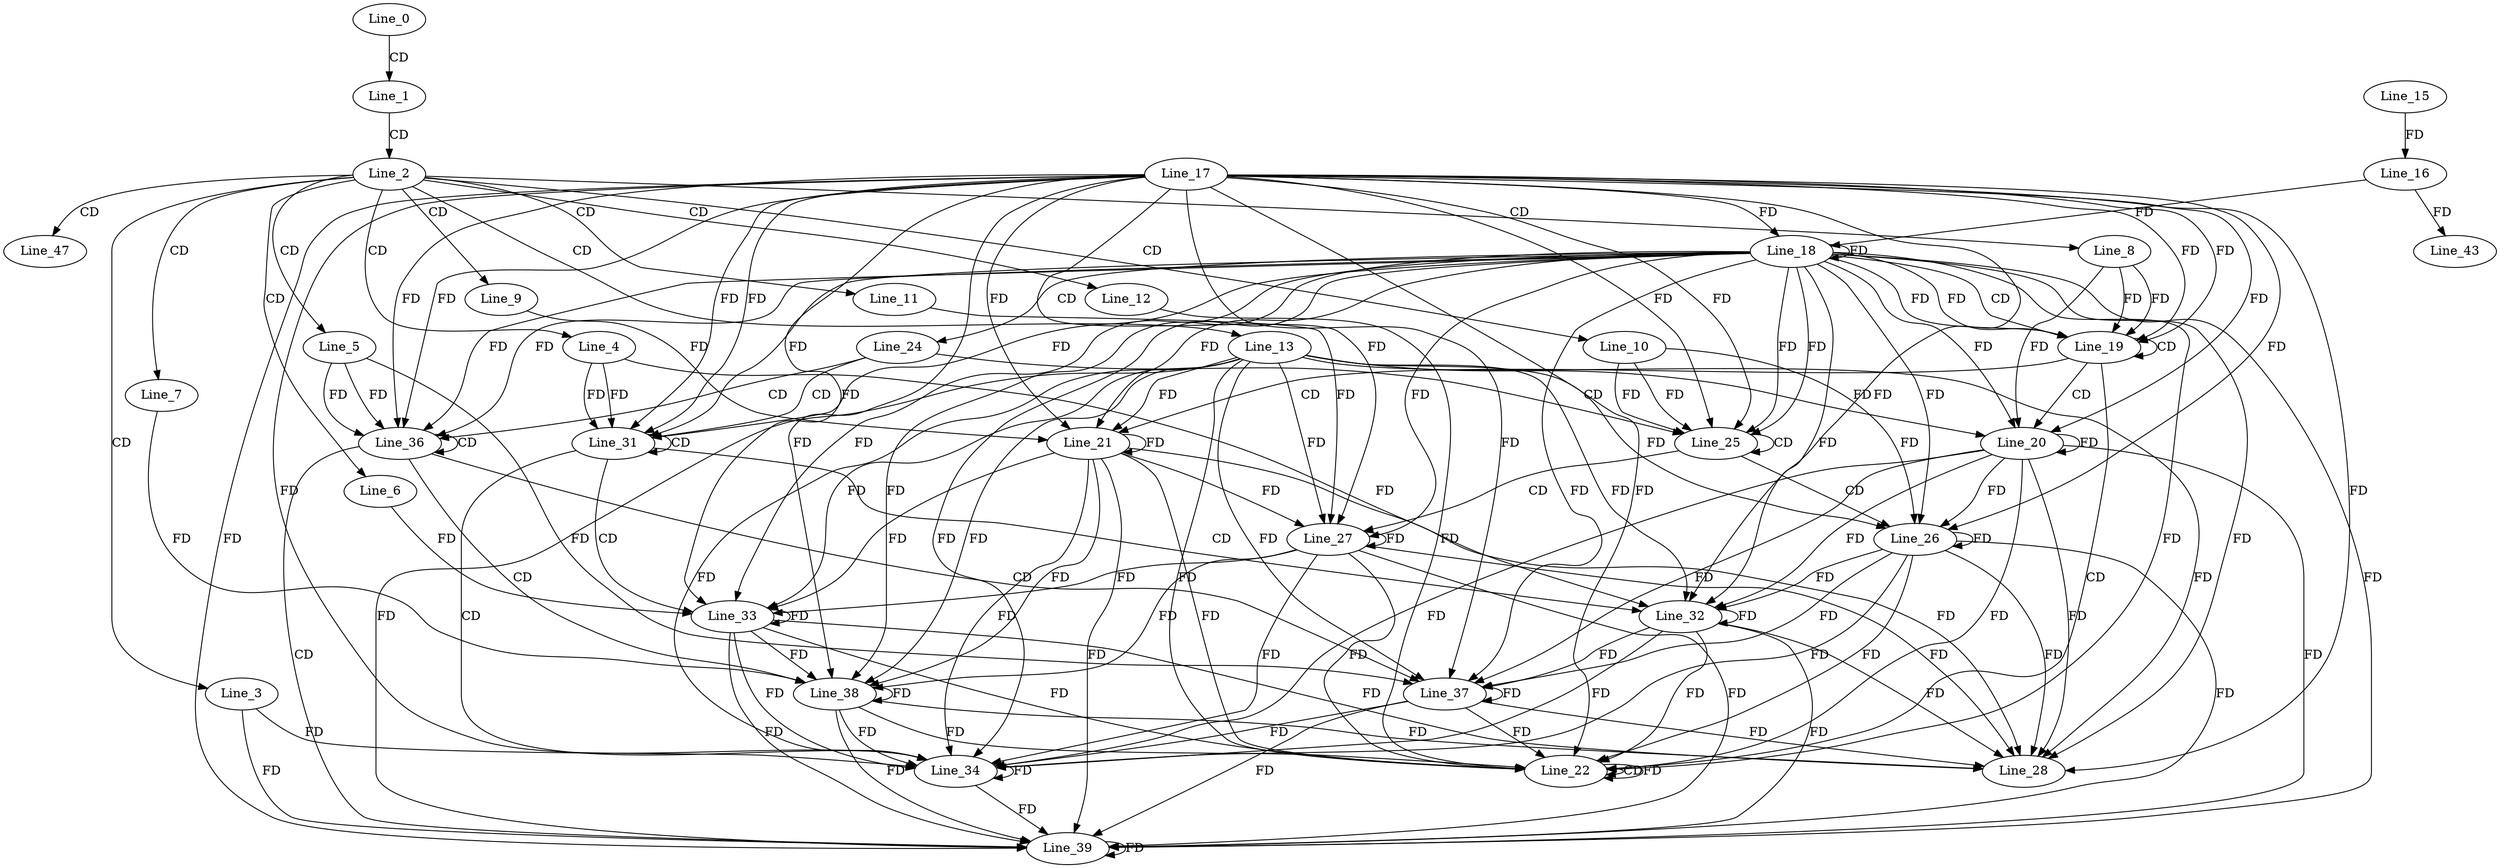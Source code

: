 digraph G {
  Line_0;
  Line_1;
  Line_2;
  Line_3;
  Line_4;
  Line_5;
  Line_6;
  Line_7;
  Line_8;
  Line_9;
  Line_10;
  Line_11;
  Line_12;
  Line_13;
  Line_15;
  Line_16;
  Line_18;
  Line_17;
  Line_18;
  Line_16;
  Line_18;
  Line_19;
  Line_19;
  Line_20;
  Line_20;
  Line_20;
  Line_21;
  Line_21;
  Line_22;
  Line_22;
  Line_22;
  Line_24;
  Line_25;
  Line_25;
  Line_26;
  Line_26;
  Line_26;
  Line_27;
  Line_27;
  Line_28;
  Line_31;
  Line_31;
  Line_32;
  Line_32;
  Line_32;
  Line_33;
  Line_33;
  Line_34;
  Line_34;
  Line_36;
  Line_36;
  Line_37;
  Line_37;
  Line_37;
  Line_38;
  Line_38;
  Line_39;
  Line_39;
  Line_39;
  Line_43;
  Line_47;
  Line_0 -> Line_1 [ label="CD" ];
  Line_1 -> Line_2 [ label="CD" ];
  Line_2 -> Line_3 [ label="CD" ];
  Line_2 -> Line_4 [ label="CD" ];
  Line_2 -> Line_5 [ label="CD" ];
  Line_2 -> Line_6 [ label="CD" ];
  Line_2 -> Line_7 [ label="CD" ];
  Line_2 -> Line_8 [ label="CD" ];
  Line_2 -> Line_9 [ label="CD" ];
  Line_2 -> Line_10 [ label="CD" ];
  Line_2 -> Line_11 [ label="CD" ];
  Line_2 -> Line_12 [ label="CD" ];
  Line_2 -> Line_13 [ label="CD" ];
  Line_15 -> Line_16 [ label="FD" ];
  Line_18 -> Line_18 [ label="FD" ];
  Line_17 -> Line_18 [ label="FD" ];
  Line_16 -> Line_18 [ label="FD" ];
  Line_18 -> Line_19 [ label="CD" ];
  Line_18 -> Line_19 [ label="FD" ];
  Line_17 -> Line_19 [ label="FD" ];
  Line_8 -> Line_19 [ label="FD" ];
  Line_19 -> Line_19 [ label="CD" ];
  Line_18 -> Line_19 [ label="FD" ];
  Line_17 -> Line_19 [ label="FD" ];
  Line_8 -> Line_19 [ label="FD" ];
  Line_19 -> Line_20 [ label="CD" ];
  Line_20 -> Line_20 [ label="FD" ];
  Line_13 -> Line_20 [ label="FD" ];
  Line_18 -> Line_20 [ label="FD" ];
  Line_17 -> Line_20 [ label="FD" ];
  Line_8 -> Line_20 [ label="FD" ];
  Line_19 -> Line_21 [ label="CD" ];
  Line_21 -> Line_21 [ label="FD" ];
  Line_13 -> Line_21 [ label="FD" ];
  Line_18 -> Line_21 [ label="FD" ];
  Line_17 -> Line_21 [ label="FD" ];
  Line_9 -> Line_21 [ label="FD" ];
  Line_19 -> Line_22 [ label="CD" ];
  Line_18 -> Line_22 [ label="FD" ];
  Line_17 -> Line_22 [ label="FD" ];
  Line_20 -> Line_22 [ label="FD" ];
  Line_13 -> Line_22 [ label="FD" ];
  Line_21 -> Line_22 [ label="FD" ];
  Line_22 -> Line_22 [ label="CD" ];
  Line_22 -> Line_22 [ label="FD" ];
  Line_12 -> Line_22 [ label="FD" ];
  Line_18 -> Line_24 [ label="CD" ];
  Line_24 -> Line_25 [ label="CD" ];
  Line_18 -> Line_25 [ label="FD" ];
  Line_17 -> Line_25 [ label="FD" ];
  Line_10 -> Line_25 [ label="FD" ];
  Line_25 -> Line_25 [ label="CD" ];
  Line_18 -> Line_25 [ label="FD" ];
  Line_17 -> Line_25 [ label="FD" ];
  Line_10 -> Line_25 [ label="FD" ];
  Line_25 -> Line_26 [ label="CD" ];
  Line_20 -> Line_26 [ label="FD" ];
  Line_26 -> Line_26 [ label="FD" ];
  Line_13 -> Line_26 [ label="FD" ];
  Line_18 -> Line_26 [ label="FD" ];
  Line_17 -> Line_26 [ label="FD" ];
  Line_10 -> Line_26 [ label="FD" ];
  Line_25 -> Line_27 [ label="CD" ];
  Line_21 -> Line_27 [ label="FD" ];
  Line_27 -> Line_27 [ label="FD" ];
  Line_13 -> Line_27 [ label="FD" ];
  Line_18 -> Line_27 [ label="FD" ];
  Line_17 -> Line_27 [ label="FD" ];
  Line_11 -> Line_27 [ label="FD" ];
  Line_18 -> Line_28 [ label="FD" ];
  Line_17 -> Line_28 [ label="FD" ];
  Line_20 -> Line_28 [ label="FD" ];
  Line_26 -> Line_28 [ label="FD" ];
  Line_13 -> Line_28 [ label="FD" ];
  Line_21 -> Line_28 [ label="FD" ];
  Line_27 -> Line_28 [ label="FD" ];
  Line_24 -> Line_31 [ label="CD" ];
  Line_18 -> Line_31 [ label="FD" ];
  Line_17 -> Line_31 [ label="FD" ];
  Line_4 -> Line_31 [ label="FD" ];
  Line_31 -> Line_31 [ label="CD" ];
  Line_18 -> Line_31 [ label="FD" ];
  Line_17 -> Line_31 [ label="FD" ];
  Line_4 -> Line_31 [ label="FD" ];
  Line_31 -> Line_32 [ label="CD" ];
  Line_20 -> Line_32 [ label="FD" ];
  Line_26 -> Line_32 [ label="FD" ];
  Line_32 -> Line_32 [ label="FD" ];
  Line_13 -> Line_32 [ label="FD" ];
  Line_18 -> Line_32 [ label="FD" ];
  Line_17 -> Line_32 [ label="FD" ];
  Line_4 -> Line_32 [ label="FD" ];
  Line_31 -> Line_33 [ label="CD" ];
  Line_21 -> Line_33 [ label="FD" ];
  Line_27 -> Line_33 [ label="FD" ];
  Line_33 -> Line_33 [ label="FD" ];
  Line_13 -> Line_33 [ label="FD" ];
  Line_18 -> Line_33 [ label="FD" ];
  Line_17 -> Line_33 [ label="FD" ];
  Line_6 -> Line_33 [ label="FD" ];
  Line_31 -> Line_34 [ label="CD" ];
  Line_34 -> Line_34 [ label="FD" ];
  Line_3 -> Line_34 [ label="FD" ];
  Line_18 -> Line_34 [ label="FD" ];
  Line_17 -> Line_34 [ label="FD" ];
  Line_20 -> Line_34 [ label="FD" ];
  Line_26 -> Line_34 [ label="FD" ];
  Line_32 -> Line_34 [ label="FD" ];
  Line_13 -> Line_34 [ label="FD" ];
  Line_21 -> Line_34 [ label="FD" ];
  Line_27 -> Line_34 [ label="FD" ];
  Line_33 -> Line_34 [ label="FD" ];
  Line_24 -> Line_36 [ label="CD" ];
  Line_18 -> Line_36 [ label="FD" ];
  Line_17 -> Line_36 [ label="FD" ];
  Line_5 -> Line_36 [ label="FD" ];
  Line_36 -> Line_36 [ label="CD" ];
  Line_18 -> Line_36 [ label="FD" ];
  Line_17 -> Line_36 [ label="FD" ];
  Line_5 -> Line_36 [ label="FD" ];
  Line_36 -> Line_37 [ label="CD" ];
  Line_20 -> Line_37 [ label="FD" ];
  Line_26 -> Line_37 [ label="FD" ];
  Line_32 -> Line_37 [ label="FD" ];
  Line_37 -> Line_37 [ label="FD" ];
  Line_13 -> Line_37 [ label="FD" ];
  Line_18 -> Line_37 [ label="FD" ];
  Line_17 -> Line_37 [ label="FD" ];
  Line_5 -> Line_37 [ label="FD" ];
  Line_36 -> Line_38 [ label="CD" ];
  Line_21 -> Line_38 [ label="FD" ];
  Line_27 -> Line_38 [ label="FD" ];
  Line_33 -> Line_38 [ label="FD" ];
  Line_38 -> Line_38 [ label="FD" ];
  Line_13 -> Line_38 [ label="FD" ];
  Line_18 -> Line_38 [ label="FD" ];
  Line_17 -> Line_38 [ label="FD" ];
  Line_7 -> Line_38 [ label="FD" ];
  Line_36 -> Line_39 [ label="CD" ];
  Line_34 -> Line_39 [ label="FD" ];
  Line_39 -> Line_39 [ label="FD" ];
  Line_3 -> Line_39 [ label="FD" ];
  Line_18 -> Line_39 [ label="FD" ];
  Line_17 -> Line_39 [ label="FD" ];
  Line_20 -> Line_39 [ label="FD" ];
  Line_26 -> Line_39 [ label="FD" ];
  Line_32 -> Line_39 [ label="FD" ];
  Line_37 -> Line_39 [ label="FD" ];
  Line_13 -> Line_39 [ label="FD" ];
  Line_21 -> Line_39 [ label="FD" ];
  Line_27 -> Line_39 [ label="FD" ];
  Line_33 -> Line_39 [ label="FD" ];
  Line_38 -> Line_39 [ label="FD" ];
  Line_16 -> Line_43 [ label="FD" ];
  Line_2 -> Line_47 [ label="CD" ];
  Line_26 -> Line_22 [ label="FD" ];
  Line_32 -> Line_22 [ label="FD" ];
  Line_37 -> Line_22 [ label="FD" ];
  Line_27 -> Line_22 [ label="FD" ];
  Line_33 -> Line_22 [ label="FD" ];
  Line_38 -> Line_22 [ label="FD" ];
  Line_32 -> Line_28 [ label="FD" ];
  Line_37 -> Line_28 [ label="FD" ];
  Line_33 -> Line_28 [ label="FD" ];
  Line_38 -> Line_28 [ label="FD" ];
  Line_37 -> Line_34 [ label="FD" ];
  Line_38 -> Line_34 [ label="FD" ];
}
